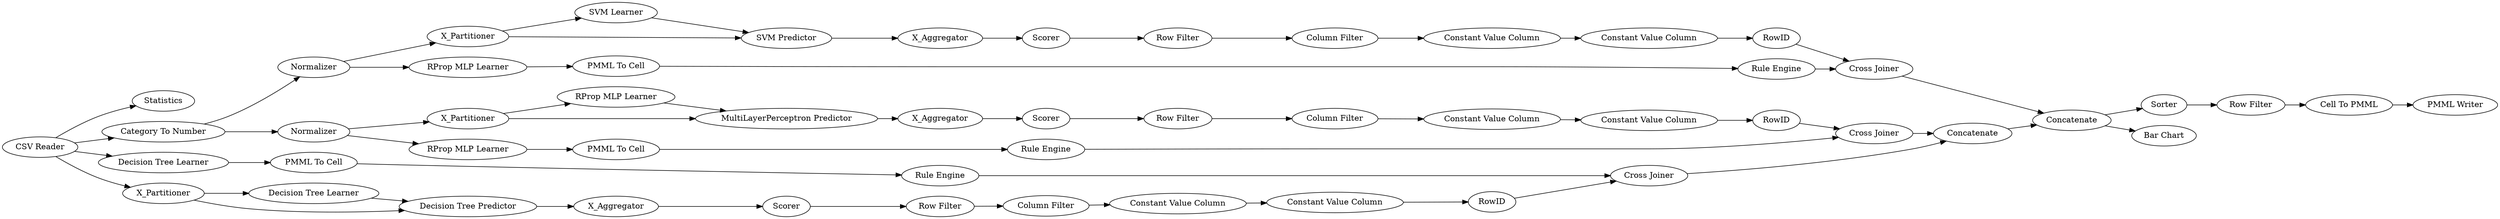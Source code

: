 digraph {
	21 -> 23
	23 -> 24
	13 -> 14
	42 -> 43
	39 -> 40
	21 -> 22
	19 -> 21
	27 -> 28
	32 -> 41
	22 -> 23
	58 -> 2
	12 -> 13
	58 -> 20
	30 -> 31
	20 -> 19
	29 -> 30
	31 -> 32
	50 -> 51
	55 -> 56
	58 -> 15
	26 -> 27
	17 -> 18
	11 -> 12
	44 -> 45
	45 -> 48
	10 -> 11
	37 -> 38
	5 -> 7
	33 -> 34
	46 -> 47
	9 -> 8
	28 -> 32
	40 -> 46
	18 -> 41
	15 -> 16
	14 -> 18
	35 -> 36
	24 -> 25
	36 -> 37
	6 -> 7
	48 -> 52
	7 -> 9
	49 -> 50
	51 -> 45
	48 -> 57
	20 -> 35
	47 -> 42
	43 -> 44
	38 -> 39
	58 -> 5
	8 -> 10
	52 -> 53
	36 -> 38
	35 -> 49
	25 -> 33
	41 -> 48
	53 -> 55
	19 -> 26
	5 -> 6
	34 -> 29
	16 -> 17
	27 [label="PMML To Cell"]
	57 [label="Bar Chart"]
	55 [label="Cell To PMML"]
	7 [label="Decision Tree Predictor"]
	9 [label=X_Aggregator]
	45 [label="Cross Joiner"]
	52 [label=Sorter]
	18 [label="Cross Joiner"]
	21 [label=X_Partitioner]
	26 [label="RProp MLP Learner"]
	58 [label="CSV Reader"]
	8 [label=Scorer]
	17 [label="Rule Engine"]
	19 [label=Normalizer]
	24 [label=X_Aggregator]
	49 [label="RProp MLP Learner"]
	41 [label=Concatenate]
	31 [label=RowID]
	51 [label="Rule Engine"]
	56 [label="PMML Writer"]
	6 [label="Decision Tree Learner"]
	15 [label="Decision Tree Learner"]
	25 [label=Scorer]
	12 [label="Constant Value Column"]
	10 [label="Row Filter"]
	16 [label="PMML To Cell"]
	48 [label=Concatenate]
	30 [label="Constant Value Column"]
	50 [label="PMML To Cell"]
	42 [label="Constant Value Column"]
	22 [label="RProp MLP Learner"]
	53 [label="Row Filter"]
	28 [label="Rule Engine"]
	11 [label="Column Filter"]
	23 [label="MultiLayerPerceptron Predictor"]
	47 [label="Column Filter"]
	14 [label=RowID]
	38 [label="SVM Predictor"]
	5 [label=X_Partitioner]
	13 [label="Constant Value Column"]
	20 [label="Category To Number"]
	35 [label=Normalizer]
	34 [label="Column Filter"]
	43 [label="Constant Value Column"]
	29 [label="Constant Value Column"]
	44 [label=RowID]
	36 [label=X_Partitioner]
	46 [label="Row Filter"]
	40 [label=Scorer]
	39 [label=X_Aggregator]
	33 [label="Row Filter"]
	32 [label="Cross Joiner"]
	2 [label=Statistics]
	37 [label="SVM Learner"]
	rankdir=LR
}
